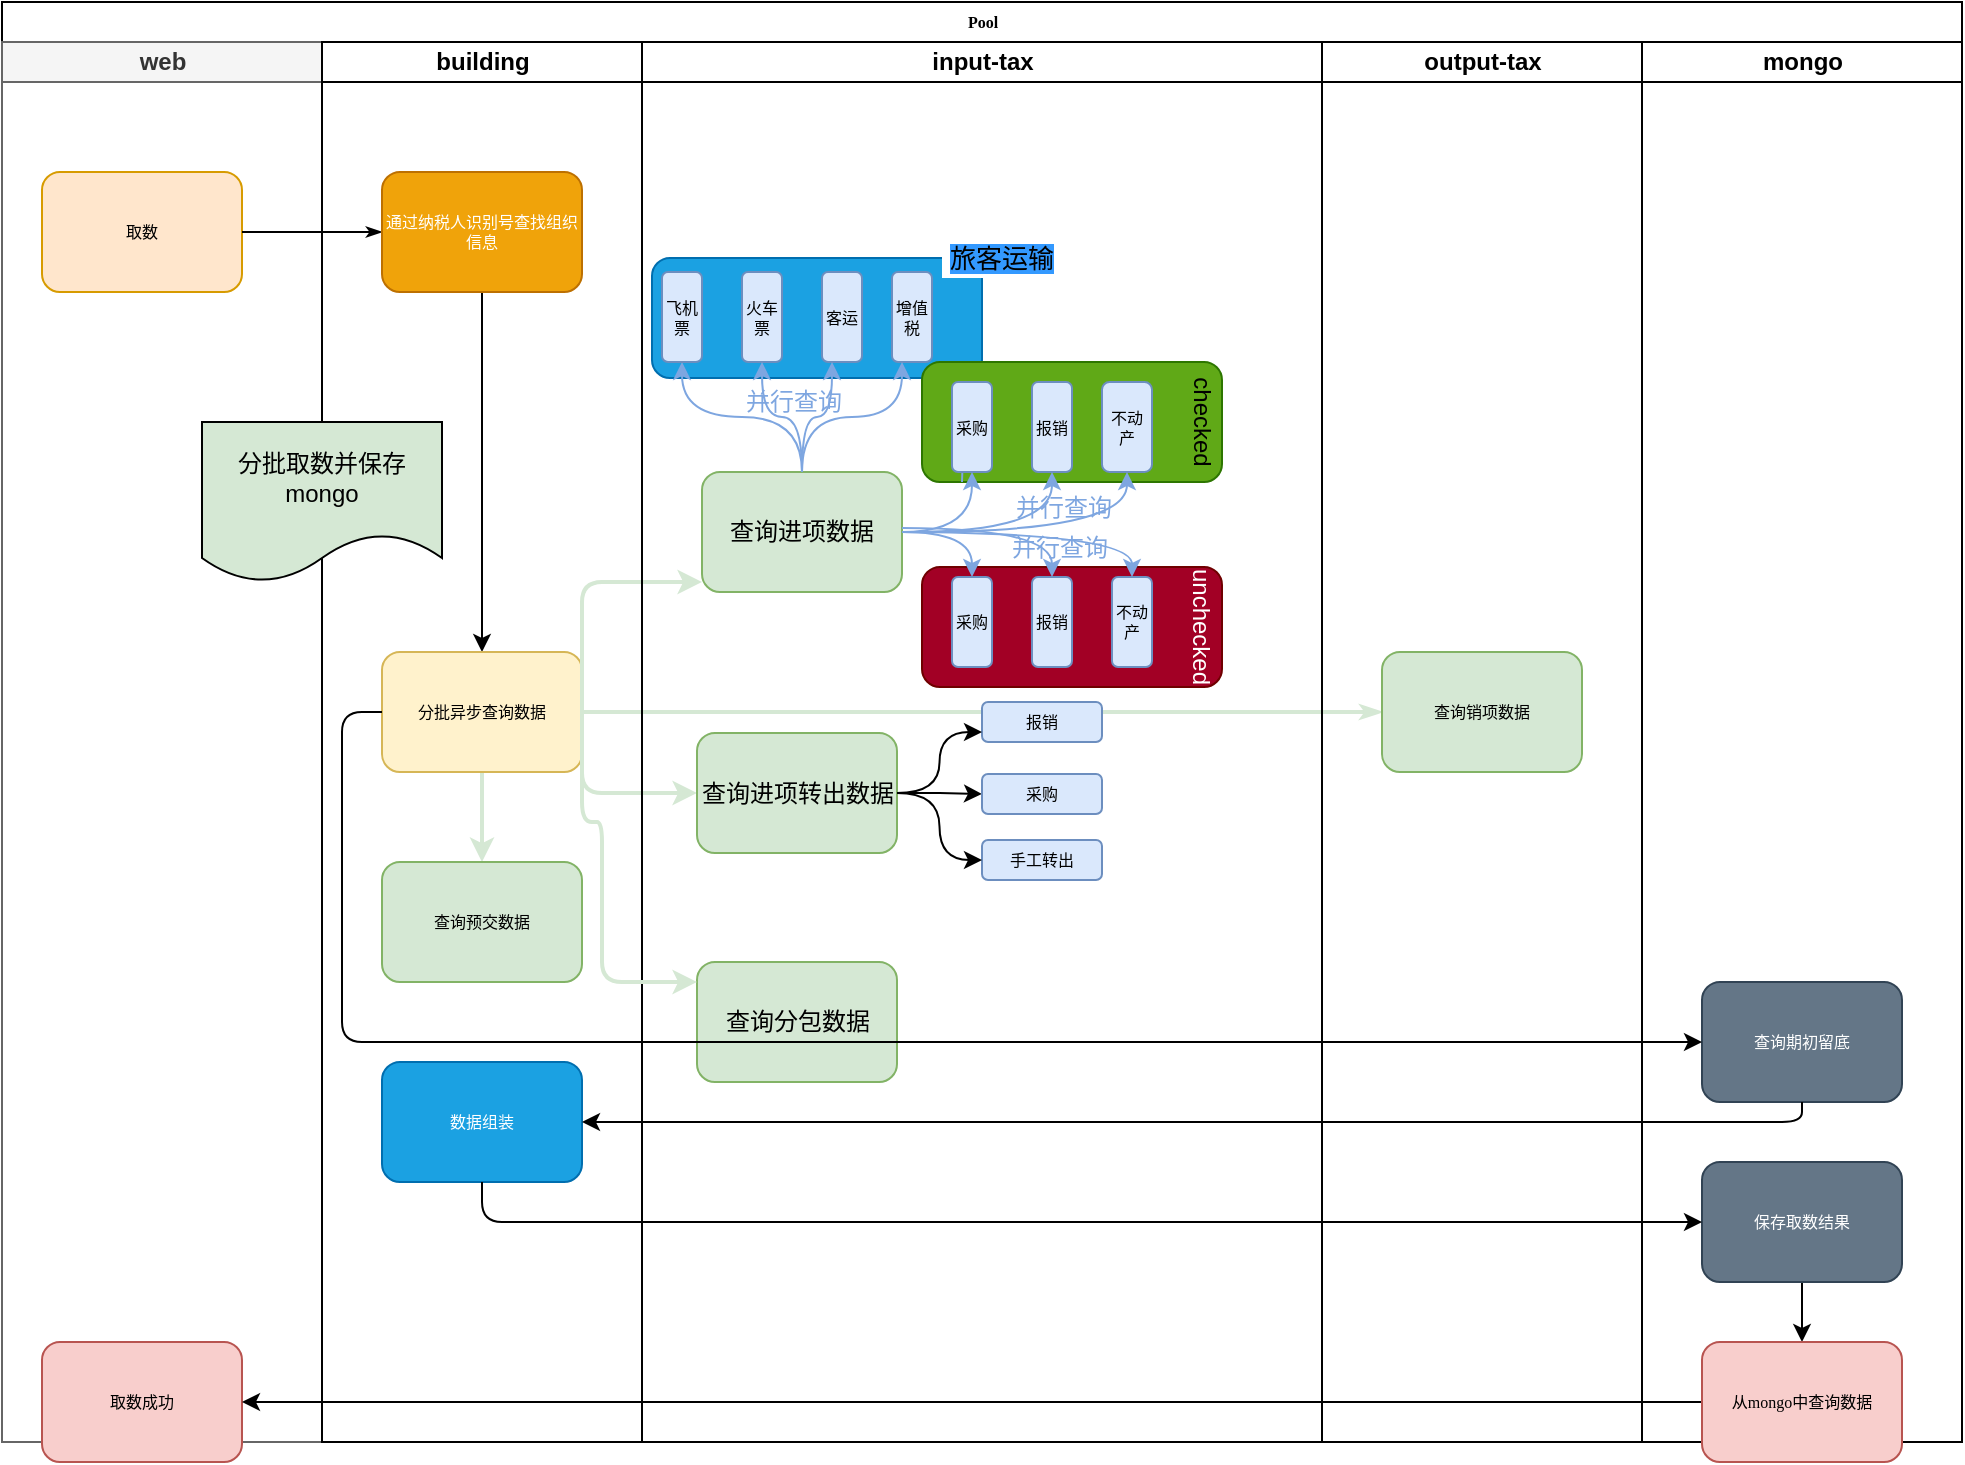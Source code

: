 <mxfile version="12.3.6" type="github" pages="3">
  <diagram name="查询流程" id="74e2e168-ea6b-b213-b513-2b3c1d86103e">
    <mxGraphModel dx="1024" dy="537" grid="1" gridSize="10" guides="1" tooltips="1" connect="1" arrows="1" fold="1" page="1" pageScale="1" pageWidth="1100" pageHeight="850" background="#ffffff" math="1" shadow="0">
      <root>
        <mxCell id="0"/>
        <mxCell id="1" parent="0"/>
        <mxCell id="77e6c97f196da883-1" value="Pool" style="swimlane;html=1;childLayout=stackLayout;startSize=20;rounded=0;shadow=0;labelBackgroundColor=none;strokeWidth=1;fontFamily=Verdana;fontSize=8;align=center;" parent="1" vertex="1">
          <mxGeometry x="70" y="70" width="980" height="720" as="geometry"/>
        </mxCell>
        <mxCell id="77e6c97f196da883-2" value="web" style="swimlane;html=1;startSize=20;fillColor=#f5f5f5;strokeColor=#666666;fontColor=#333333;" parent="77e6c97f196da883-1" vertex="1">
          <mxGeometry y="20" width="160" height="700" as="geometry"/>
        </mxCell>
        <mxCell id="77e6c97f196da883-8" value="取数" style="rounded=1;whiteSpace=wrap;html=1;shadow=0;labelBackgroundColor=none;strokeWidth=1;fontFamily=Verdana;fontSize=8;align=center;fillColor=#ffe6cc;strokeColor=#d79b00;" parent="77e6c97f196da883-2" vertex="1">
          <mxGeometry x="20" y="65" width="100" height="60" as="geometry"/>
        </mxCell>
        <mxCell id="281USdX36rXN7U4N7sBA-3" value="取数成功" style="rounded=1;whiteSpace=wrap;html=1;shadow=0;labelBackgroundColor=none;strokeWidth=1;fontFamily=Verdana;fontSize=8;align=center;fillColor=#f8cecc;strokeColor=#b85450;" parent="77e6c97f196da883-2" vertex="1">
          <mxGeometry x="20" y="650" width="100" height="60" as="geometry"/>
        </mxCell>
        <mxCell id="77e6c97f196da883-26" style="edgeStyle=orthogonalEdgeStyle;rounded=1;html=1;labelBackgroundColor=none;startArrow=none;startFill=0;startSize=5;endArrow=classicThin;endFill=1;endSize=5;jettySize=auto;orthogonalLoop=1;strokeWidth=1;fontFamily=Verdana;fontSize=8" parent="77e6c97f196da883-1" source="77e6c97f196da883-8" target="77e6c97f196da883-11" edge="1">
          <mxGeometry relative="1" as="geometry"/>
        </mxCell>
        <mxCell id="77e6c97f196da883-3" value="building" style="swimlane;html=1;startSize=20;" parent="77e6c97f196da883-1" vertex="1">
          <mxGeometry x="160" y="20" width="160" height="700" as="geometry">
            <mxRectangle x="160" y="20" width="50" height="730" as="alternateBounds"/>
          </mxGeometry>
        </mxCell>
        <mxCell id="nILxPzaiPiFsQDtniwY4-3" value="" style="edgeStyle=orthogonalEdgeStyle;rounded=0;orthogonalLoop=1;jettySize=auto;html=1;" parent="77e6c97f196da883-3" source="77e6c97f196da883-11" target="nILxPzaiPiFsQDtniwY4-2" edge="1">
          <mxGeometry relative="1" as="geometry"/>
        </mxCell>
        <mxCell id="77e6c97f196da883-11" value="通过纳税人识别号查找组织信息" style="rounded=1;whiteSpace=wrap;html=1;shadow=0;labelBackgroundColor=none;strokeWidth=1;fontFamily=Verdana;fontSize=8;align=center;fillColor=#f0a30a;strokeColor=#BD7000;fontColor=#ffffff;" parent="77e6c97f196da883-3" vertex="1">
          <mxGeometry x="30" y="65" width="100" height="60" as="geometry"/>
        </mxCell>
        <mxCell id="nILxPzaiPiFsQDtniwY4-11" value="" style="edgeStyle=orthogonalEdgeStyle;orthogonalLoop=1;jettySize=auto;html=1;curved=1;strokeColor=#D5E8D4;strokeWidth=2;" parent="77e6c97f196da883-3" source="nILxPzaiPiFsQDtniwY4-2" target="nILxPzaiPiFsQDtniwY4-10" edge="1">
          <mxGeometry relative="1" as="geometry"/>
        </mxCell>
        <mxCell id="nILxPzaiPiFsQDtniwY4-2" value="分批异步查询数据" style="rounded=1;whiteSpace=wrap;html=1;shadow=0;labelBackgroundColor=none;strokeWidth=1;fontFamily=Verdana;fontSize=8;align=center;fillColor=#fff2cc;strokeColor=#d6b656;" parent="77e6c97f196da883-3" vertex="1">
          <mxGeometry x="30" y="305" width="100" height="60" as="geometry"/>
        </mxCell>
        <mxCell id="nILxPzaiPiFsQDtniwY4-10" value="查询预交数据" style="rounded=1;whiteSpace=wrap;html=1;shadow=0;labelBackgroundColor=none;strokeWidth=1;fontFamily=Verdana;fontSize=8;align=center;fillColor=#d5e8d4;strokeColor=#82b366;" parent="77e6c97f196da883-3" vertex="1">
          <mxGeometry x="30" y="410" width="100" height="60" as="geometry"/>
        </mxCell>
        <mxCell id="nILxPzaiPiFsQDtniwY4-52" value="数据组装" style="rounded=1;whiteSpace=wrap;html=1;shadow=0;labelBackgroundColor=none;strokeWidth=1;fontFamily=Verdana;fontSize=8;align=center;fillColor=#1ba1e2;strokeColor=#006EAF;fontColor=#ffffff;" parent="77e6c97f196da883-3" vertex="1">
          <mxGeometry x="30" y="510" width="100" height="60" as="geometry"/>
        </mxCell>
        <mxCell id="nILxPzaiPiFsQDtniwY4-66" value="分批取数并保存mongo" style="shape=document;whiteSpace=wrap;html=1;boundedLbl=1;fillColor=#D5E8D4;" parent="77e6c97f196da883-3" vertex="1">
          <mxGeometry x="-60" y="190" width="120" height="80" as="geometry"/>
        </mxCell>
        <mxCell id="nILxPzaiPiFsQDtniwY4-9" value="" style="edgeStyle=orthogonalEdgeStyle;orthogonalLoop=1;jettySize=auto;html=1;exitX=1;exitY=0.5;exitDx=0;exitDy=0;strokeColor=#D5E8D4;strokeWidth=2;rounded=1;" parent="77e6c97f196da883-1" source="nILxPzaiPiFsQDtniwY4-2" target="nILxPzaiPiFsQDtniwY4-8" edge="1">
          <mxGeometry relative="1" as="geometry">
            <Array as="points">
              <mxPoint x="290" y="290"/>
            </Array>
          </mxGeometry>
        </mxCell>
        <mxCell id="nILxPzaiPiFsQDtniwY4-50" value="" style="edgeStyle=orthogonalEdgeStyle;orthogonalLoop=1;jettySize=auto;html=1;entryX=0;entryY=0.5;entryDx=0;entryDy=0;exitX=1;exitY=0.5;exitDx=0;exitDy=0;strokeColor=#D5E8D4;strokeWidth=2;rounded=1;" parent="77e6c97f196da883-1" source="nILxPzaiPiFsQDtniwY4-2" target="nILxPzaiPiFsQDtniwY4-49" edge="1">
          <mxGeometry relative="1" as="geometry">
            <mxPoint x="290" y="320" as="sourcePoint"/>
            <mxPoint x="360" y="265" as="targetPoint"/>
            <Array as="points">
              <mxPoint x="290" y="396"/>
            </Array>
          </mxGeometry>
        </mxCell>
        <mxCell id="77e6c97f196da883-33" style="edgeStyle=orthogonalEdgeStyle;html=1;labelBackgroundColor=none;startArrow=none;startFill=0;startSize=5;endArrow=classicThin;endFill=1;endSize=5;jettySize=auto;orthogonalLoop=1;strokeWidth=2;fontFamily=Verdana;fontSize=8;exitX=1;exitY=0.5;exitDx=0;exitDy=0;curved=1;strokeColor=#D5E8D4;" parent="77e6c97f196da883-1" source="nILxPzaiPiFsQDtniwY4-2" target="77e6c97f196da883-15" edge="1">
          <mxGeometry relative="1" as="geometry">
            <mxPoint x="440" y="290" as="sourcePoint"/>
            <Array as="points">
              <mxPoint x="410" y="355"/>
              <mxPoint x="410" y="355"/>
            </Array>
          </mxGeometry>
        </mxCell>
        <mxCell id="77e6c97f196da883-4" value="input-tax" style="swimlane;html=1;startSize=20;fillColor=#FFFFFF;strokeColor=#000000;" parent="77e6c97f196da883-1" vertex="1">
          <mxGeometry x="320" y="20" width="340" height="700" as="geometry"/>
        </mxCell>
        <mxCell id="tmZRQzkdnRljVJp-DkMv-51" value="" style="rounded=1;whiteSpace=wrap;html=1;fontColor=#ffffff;fillColor=#1ba1e2;strokeColor=#006EAF;" parent="77e6c97f196da883-4" vertex="1">
          <mxGeometry x="5" y="108" width="165" height="60" as="geometry"/>
        </mxCell>
        <mxCell id="tmZRQzkdnRljVJp-DkMv-11" value="" style="rounded=1;whiteSpace=wrap;html=1;fillColor=#60a917;strokeColor=#2D7600;fontColor=#ffffff;" parent="77e6c97f196da883-4" vertex="1">
          <mxGeometry x="140" y="160" width="150" height="60" as="geometry"/>
        </mxCell>
        <mxCell id="nILxPzaiPiFsQDtniwY4-13" value="" style="edgeStyle=orthogonalEdgeStyle;orthogonalLoop=1;jettySize=auto;html=1;shadow=0;comic=0;strokeColor=#7EA6E0;curved=1;" parent="77e6c97f196da883-4" source="nILxPzaiPiFsQDtniwY4-8" target="nILxPzaiPiFsQDtniwY4-12" edge="1">
          <mxGeometry relative="1" as="geometry"/>
        </mxCell>
        <mxCell id="nILxPzaiPiFsQDtniwY4-8" value="&lt;font style=&quot;font-size: 12px&quot;&gt;查询进项数据&lt;/font&gt;" style="rounded=1;whiteSpace=wrap;html=1;shadow=0;labelBackgroundColor=none;strokeWidth=1;fontFamily=Verdana;fontSize=8;align=center;fillColor=#d5e8d4;strokeColor=#82b366;" parent="77e6c97f196da883-4" vertex="1">
          <mxGeometry x="30" y="215" width="100" height="60" as="geometry"/>
        </mxCell>
        <mxCell id="nILxPzaiPiFsQDtniwY4-12" value="飞机票" style="rounded=1;whiteSpace=wrap;html=1;shadow=0;labelBackgroundColor=none;strokeWidth=1;fontFamily=Verdana;fontSize=8;align=center;fillColor=#dae8fc;strokeColor=#6c8ebf;direction=east;" parent="77e6c97f196da883-4" vertex="1">
          <mxGeometry x="10" y="115" width="20" height="45" as="geometry"/>
        </mxCell>
        <mxCell id="nILxPzaiPiFsQDtniwY4-36" value="火车票" style="rounded=1;whiteSpace=wrap;html=1;shadow=0;labelBackgroundColor=none;strokeWidth=1;fontFamily=Verdana;fontSize=8;align=center;fillColor=#dae8fc;strokeColor=#6c8ebf;direction=east;" parent="77e6c97f196da883-4" vertex="1">
          <mxGeometry x="50" y="115" width="20" height="45" as="geometry"/>
        </mxCell>
        <mxCell id="nILxPzaiPiFsQDtniwY4-38" value="客运" style="rounded=1;whiteSpace=wrap;html=1;shadow=0;labelBackgroundColor=none;strokeWidth=1;fontFamily=Verdana;fontSize=8;align=center;fillColor=#dae8fc;strokeColor=#6c8ebf;direction=east;" parent="77e6c97f196da883-4" vertex="1">
          <mxGeometry x="90" y="115" width="20" height="45" as="geometry"/>
        </mxCell>
        <mxCell id="nILxPzaiPiFsQDtniwY4-41" value="增值税" style="rounded=1;whiteSpace=wrap;html=1;shadow=0;labelBackgroundColor=none;strokeWidth=1;fontFamily=Verdana;fontSize=8;align=center;fillColor=#dae8fc;strokeColor=#6c8ebf;direction=east;" parent="77e6c97f196da883-4" vertex="1">
          <mxGeometry x="125" y="115" width="20" height="45" as="geometry"/>
        </mxCell>
        <mxCell id="nILxPzaiPiFsQDtniwY4-43" value="" style="edgeStyle=orthogonalEdgeStyle;orthogonalLoop=1;jettySize=auto;html=1;shadow=0;comic=0;strokeColor=#7EA6E0;curved=1;exitX=0.5;exitY=0;exitDx=0;exitDy=0;entryX=0.25;entryY=1;entryDx=0;entryDy=0;" parent="77e6c97f196da883-4" source="nILxPzaiPiFsQDtniwY4-8" target="nILxPzaiPiFsQDtniwY4-41" edge="1">
          <mxGeometry relative="1" as="geometry">
            <mxPoint x="90" y="275" as="sourcePoint"/>
            <mxPoint x="140" y="160" as="targetPoint"/>
          </mxGeometry>
        </mxCell>
        <mxCell id="nILxPzaiPiFsQDtniwY4-44" value="" style="edgeStyle=orthogonalEdgeStyle;orthogonalLoop=1;jettySize=auto;html=1;shadow=0;comic=0;strokeColor=#7EA6E0;curved=1;entryX=0.5;entryY=1;entryDx=0;entryDy=0;" parent="77e6c97f196da883-4" source="nILxPzaiPiFsQDtniwY4-8" target="nILxPzaiPiFsQDtniwY4-36" edge="1">
          <mxGeometry relative="1" as="geometry">
            <mxPoint x="90" y="275" as="sourcePoint"/>
            <mxPoint x="30" y="352" as="targetPoint"/>
          </mxGeometry>
        </mxCell>
        <mxCell id="nILxPzaiPiFsQDtniwY4-45" value="" style="edgeStyle=orthogonalEdgeStyle;orthogonalLoop=1;jettySize=auto;html=1;shadow=0;comic=0;strokeColor=#7EA6E0;curved=1;entryX=0.25;entryY=1;entryDx=0;entryDy=0;exitX=0.5;exitY=0;exitDx=0;exitDy=0;" parent="77e6c97f196da883-4" source="nILxPzaiPiFsQDtniwY4-8" target="nILxPzaiPiFsQDtniwY4-38" edge="1">
          <mxGeometry relative="1" as="geometry">
            <mxPoint x="80" y="350" as="sourcePoint"/>
            <mxPoint x="40" y="362" as="targetPoint"/>
          </mxGeometry>
        </mxCell>
        <mxCell id="nILxPzaiPiFsQDtniwY4-46" value="&lt;font color=&quot;#7ea6e0&quot;&gt;并行查询&lt;/font&gt;" style="text;html=1;resizable=0;points=[];autosize=1;align=left;verticalAlign=top;spacingTop=-4;" parent="77e6c97f196da883-4" vertex="1">
          <mxGeometry x="50" y="170" width="60" height="20" as="geometry"/>
        </mxCell>
        <mxCell id="tmZRQzkdnRljVJp-DkMv-39" value="" style="edgeStyle=orthogonalEdgeStyle;rounded=0;orthogonalLoop=1;jettySize=auto;html=1;fontColor=#FFFFFF;" parent="77e6c97f196da883-4" source="nILxPzaiPiFsQDtniwY4-49" target="tmZRQzkdnRljVJp-DkMv-37" edge="1">
          <mxGeometry relative="1" as="geometry"/>
        </mxCell>
        <mxCell id="nILxPzaiPiFsQDtniwY4-49" value="&lt;font style=&quot;font-size: 12px&quot;&gt;查询进项转出数据&lt;/font&gt;" style="rounded=1;whiteSpace=wrap;html=1;shadow=0;labelBackgroundColor=none;strokeWidth=1;fontFamily=Verdana;fontSize=8;align=center;fillColor=#d5e8d4;strokeColor=#82b366;" parent="77e6c97f196da883-4" vertex="1">
          <mxGeometry x="27.5" y="345.5" width="100" height="60" as="geometry"/>
        </mxCell>
        <mxCell id="tmZRQzkdnRljVJp-DkMv-1" value="" style="edgeStyle=orthogonalEdgeStyle;orthogonalLoop=1;jettySize=auto;html=1;shadow=0;comic=0;strokeColor=#7EA6E0;curved=1;" parent="77e6c97f196da883-4" target="tmZRQzkdnRljVJp-DkMv-2" edge="1">
          <mxGeometry relative="1" as="geometry">
            <mxPoint x="160" y="220" as="sourcePoint"/>
          </mxGeometry>
        </mxCell>
        <mxCell id="tmZRQzkdnRljVJp-DkMv-2" value="采购" style="rounded=1;whiteSpace=wrap;html=1;shadow=0;labelBackgroundColor=none;strokeWidth=1;fontFamily=Verdana;fontSize=8;align=center;fillColor=#dae8fc;strokeColor=#6c8ebf;direction=east;" parent="77e6c97f196da883-4" vertex="1">
          <mxGeometry x="155" y="170" width="20" height="45" as="geometry"/>
        </mxCell>
        <mxCell id="tmZRQzkdnRljVJp-DkMv-3" value="报销" style="rounded=1;whiteSpace=wrap;html=1;shadow=0;labelBackgroundColor=none;strokeWidth=1;fontFamily=Verdana;fontSize=8;align=center;fillColor=#dae8fc;strokeColor=#6c8ebf;direction=east;" parent="77e6c97f196da883-4" vertex="1">
          <mxGeometry x="195" y="170" width="20" height="45" as="geometry"/>
        </mxCell>
        <mxCell id="tmZRQzkdnRljVJp-DkMv-4" value="不动产" style="rounded=1;whiteSpace=wrap;html=1;shadow=0;labelBackgroundColor=none;strokeWidth=1;fontFamily=Verdana;fontSize=8;align=center;fillColor=#dae8fc;strokeColor=#6c8ebf;direction=east;" parent="77e6c97f196da883-4" vertex="1">
          <mxGeometry x="230" y="170" width="25" height="45" as="geometry"/>
        </mxCell>
        <mxCell id="tmZRQzkdnRljVJp-DkMv-7" value="" style="edgeStyle=orthogonalEdgeStyle;orthogonalLoop=1;jettySize=auto;html=1;shadow=0;comic=0;strokeColor=#7EA6E0;curved=1;entryX=0.5;entryY=1;entryDx=0;entryDy=0;" parent="77e6c97f196da883-4" target="tmZRQzkdnRljVJp-DkMv-3" edge="1">
          <mxGeometry relative="1" as="geometry">
            <mxPoint x="130" y="245" as="sourcePoint"/>
            <mxPoint x="-195" y="292" as="targetPoint"/>
          </mxGeometry>
        </mxCell>
        <mxCell id="tmZRQzkdnRljVJp-DkMv-8" value="" style="edgeStyle=orthogonalEdgeStyle;orthogonalLoop=1;jettySize=auto;html=1;shadow=0;comic=0;strokeColor=#7EA6E0;curved=1;entryX=0.5;entryY=1;entryDx=0;entryDy=0;" parent="77e6c97f196da883-4" target="tmZRQzkdnRljVJp-DkMv-4" edge="1">
          <mxGeometry relative="1" as="geometry">
            <mxPoint x="131" y="245" as="sourcePoint"/>
            <mxPoint x="-185" y="302" as="targetPoint"/>
          </mxGeometry>
        </mxCell>
        <mxCell id="tmZRQzkdnRljVJp-DkMv-9" value="&lt;font color=&quot;#7ea6e0&quot;&gt;并行查询&lt;/font&gt;" style="text;html=1;resizable=0;points=[];autosize=1;align=left;verticalAlign=top;spacingTop=-4;" parent="77e6c97f196da883-4" vertex="1">
          <mxGeometry x="185" y="222.5" width="60" height="20" as="geometry"/>
        </mxCell>
        <mxCell id="tmZRQzkdnRljVJp-DkMv-12" value="checked" style="text;html=1;strokeColor=none;fillColor=none;align=center;verticalAlign=middle;whiteSpace=wrap;rounded=0;direction=north;rotation=90;" parent="77e6c97f196da883-4" vertex="1">
          <mxGeometry x="270" y="185" width="20" height="10" as="geometry"/>
        </mxCell>
        <mxCell id="tmZRQzkdnRljVJp-DkMv-23" value="" style="rounded=1;whiteSpace=wrap;html=1;fillColor=#a20025;strokeColor=#6F0000;fontColor=#ffffff;" parent="77e6c97f196da883-4" vertex="1">
          <mxGeometry x="140" y="262.5" width="150" height="60" as="geometry"/>
        </mxCell>
        <mxCell id="tmZRQzkdnRljVJp-DkMv-24" value="" style="edgeStyle=orthogonalEdgeStyle;orthogonalLoop=1;jettySize=auto;html=1;shadow=0;comic=0;strokeColor=#7EA6E0;curved=1;entryX=0.5;entryY=0;entryDx=0;entryDy=0;exitX=1;exitY=0.5;exitDx=0;exitDy=0;" parent="77e6c97f196da883-4" source="nILxPzaiPiFsQDtniwY4-8" target="tmZRQzkdnRljVJp-DkMv-25" edge="1">
          <mxGeometry relative="1" as="geometry">
            <mxPoint x="160" y="220" as="sourcePoint"/>
          </mxGeometry>
        </mxCell>
        <mxCell id="tmZRQzkdnRljVJp-DkMv-25" value="采购" style="rounded=1;whiteSpace=wrap;html=1;shadow=0;labelBackgroundColor=none;strokeWidth=1;fontFamily=Verdana;fontSize=8;align=center;fillColor=#dae8fc;strokeColor=#6c8ebf;direction=east;" parent="77e6c97f196da883-4" vertex="1">
          <mxGeometry x="155" y="267.5" width="20" height="45" as="geometry"/>
        </mxCell>
        <mxCell id="tmZRQzkdnRljVJp-DkMv-26" value="报销" style="rounded=1;whiteSpace=wrap;html=1;shadow=0;labelBackgroundColor=none;strokeWidth=1;fontFamily=Verdana;fontSize=8;align=center;fillColor=#dae8fc;strokeColor=#6c8ebf;direction=east;" parent="77e6c97f196da883-4" vertex="1">
          <mxGeometry x="195" y="267.5" width="20" height="45" as="geometry"/>
        </mxCell>
        <mxCell id="tmZRQzkdnRljVJp-DkMv-27" value="不动产" style="rounded=1;whiteSpace=wrap;html=1;shadow=0;labelBackgroundColor=none;strokeWidth=1;fontFamily=Verdana;fontSize=8;align=center;fillColor=#dae8fc;strokeColor=#6c8ebf;direction=east;" parent="77e6c97f196da883-4" vertex="1">
          <mxGeometry x="235" y="267.5" width="20" height="45" as="geometry"/>
        </mxCell>
        <mxCell id="tmZRQzkdnRljVJp-DkMv-28" value="" style="edgeStyle=orthogonalEdgeStyle;orthogonalLoop=1;jettySize=auto;html=1;shadow=0;comic=0;strokeColor=#7EA6E0;curved=1;entryX=0.5;entryY=0;entryDx=0;entryDy=0;" parent="77e6c97f196da883-4" target="tmZRQzkdnRljVJp-DkMv-26" edge="1">
          <mxGeometry relative="1" as="geometry">
            <mxPoint x="130" y="243" as="sourcePoint"/>
            <mxPoint x="-605" y="364.5" as="targetPoint"/>
            <Array as="points">
              <mxPoint x="205" y="242.5"/>
            </Array>
          </mxGeometry>
        </mxCell>
        <mxCell id="tmZRQzkdnRljVJp-DkMv-29" value="" style="edgeStyle=orthogonalEdgeStyle;orthogonalLoop=1;jettySize=auto;html=1;shadow=0;comic=0;strokeColor=#7EA6E0;curved=1;entryX=0.5;entryY=0;entryDx=0;entryDy=0;" parent="77e6c97f196da883-4" target="tmZRQzkdnRljVJp-DkMv-27" edge="1">
          <mxGeometry relative="1" as="geometry">
            <mxPoint x="130" y="245" as="sourcePoint"/>
            <mxPoint x="-560" y="352" as="targetPoint"/>
          </mxGeometry>
        </mxCell>
        <mxCell id="tmZRQzkdnRljVJp-DkMv-30" value="&lt;font color=&quot;#7ea6e0&quot;&gt;并行查询&lt;/font&gt;" style="text;html=1;resizable=0;points=[];autosize=1;align=left;verticalAlign=top;spacingTop=-4;direction=south;" parent="77e6c97f196da883-4" vertex="1">
          <mxGeometry x="182.5" y="242.5" width="20" height="60" as="geometry"/>
        </mxCell>
        <mxCell id="tmZRQzkdnRljVJp-DkMv-31" value="unchecked" style="text;html=1;strokeColor=none;fillColor=none;align=center;verticalAlign=middle;whiteSpace=wrap;rounded=0;direction=north;rotation=90;fontColor=#FFFFFF;" parent="77e6c97f196da883-4" vertex="1">
          <mxGeometry x="270" y="287.5" width="20" height="10" as="geometry"/>
        </mxCell>
        <mxCell id="tmZRQzkdnRljVJp-DkMv-36" value="手工转出" style="rounded=1;whiteSpace=wrap;html=1;shadow=0;labelBackgroundColor=none;strokeWidth=1;fontFamily=Verdana;fontSize=8;align=center;fillColor=#dae8fc;strokeColor=#6c8ebf;direction=south;" parent="77e6c97f196da883-4" vertex="1">
          <mxGeometry x="170" y="399" width="60" height="20" as="geometry"/>
        </mxCell>
        <mxCell id="tmZRQzkdnRljVJp-DkMv-37" value="采购" style="rounded=1;whiteSpace=wrap;html=1;shadow=0;labelBackgroundColor=none;strokeWidth=1;fontFamily=Verdana;fontSize=8;align=center;fillColor=#dae8fc;strokeColor=#6c8ebf;direction=south;" parent="77e6c97f196da883-4" vertex="1">
          <mxGeometry x="170" y="366" width="60" height="20" as="geometry"/>
        </mxCell>
        <mxCell id="tmZRQzkdnRljVJp-DkMv-38" value="报销" style="rounded=1;whiteSpace=wrap;html=1;shadow=0;labelBackgroundColor=none;strokeWidth=1;fontFamily=Verdana;fontSize=8;align=center;fillColor=#dae8fc;strokeColor=#6c8ebf;direction=south;" parent="77e6c97f196da883-4" vertex="1">
          <mxGeometry x="170" y="330" width="60" height="20" as="geometry"/>
        </mxCell>
        <mxCell id="tmZRQzkdnRljVJp-DkMv-40" value="" style="edgeStyle=orthogonalEdgeStyle;orthogonalLoop=1;jettySize=auto;html=1;fontColor=#FFFFFF;exitX=1;exitY=0.5;exitDx=0;exitDy=0;entryX=0.5;entryY=1;entryDx=0;entryDy=0;curved=1;" parent="77e6c97f196da883-4" source="nILxPzaiPiFsQDtniwY4-49" target="tmZRQzkdnRljVJp-DkMv-36" edge="1">
          <mxGeometry relative="1" as="geometry">
            <mxPoint x="137.5" y="385.5" as="sourcePoint"/>
            <mxPoint x="180" y="385.5" as="targetPoint"/>
          </mxGeometry>
        </mxCell>
        <mxCell id="tmZRQzkdnRljVJp-DkMv-41" value="" style="edgeStyle=orthogonalEdgeStyle;orthogonalLoop=1;jettySize=auto;html=1;fontColor=#FFFFFF;exitX=1;exitY=0.5;exitDx=0;exitDy=0;entryX=0.75;entryY=1;entryDx=0;entryDy=0;curved=1;" parent="77e6c97f196da883-4" source="nILxPzaiPiFsQDtniwY4-49" target="tmZRQzkdnRljVJp-DkMv-38" edge="1">
          <mxGeometry relative="1" as="geometry">
            <mxPoint x="137.5" y="385.5" as="sourcePoint"/>
            <mxPoint x="180" y="385.5" as="targetPoint"/>
          </mxGeometry>
        </mxCell>
        <mxCell id="tmZRQzkdnRljVJp-DkMv-42" value="&lt;font style=&quot;font-size: 12px&quot;&gt;查询分包数据&lt;/font&gt;" style="rounded=1;whiteSpace=wrap;html=1;shadow=0;labelBackgroundColor=none;strokeWidth=1;fontFamily=Verdana;fontSize=8;align=center;fillColor=#d5e8d4;strokeColor=#82b366;" parent="77e6c97f196da883-4" vertex="1">
          <mxGeometry x="27.5" y="460" width="100" height="60" as="geometry"/>
        </mxCell>
        <mxCell id="tmZRQzkdnRljVJp-DkMv-48" value="" style="edgeStyle=orthogonalEdgeStyle;orthogonalLoop=1;jettySize=auto;html=1;shadow=0;comic=0;strokeColor=#7EA6E0;curved=1;entryX=0.5;entryY=1;entryDx=0;entryDy=0;exitX=1;exitY=0.5;exitDx=0;exitDy=0;" parent="77e6c97f196da883-4" source="nILxPzaiPiFsQDtniwY4-8" target="tmZRQzkdnRljVJp-DkMv-2" edge="1">
          <mxGeometry relative="1" as="geometry">
            <mxPoint x="140" y="255" as="sourcePoint"/>
            <mxPoint x="175" y="278" as="targetPoint"/>
          </mxGeometry>
        </mxCell>
        <mxCell id="tmZRQzkdnRljVJp-DkMv-52" value="旅客运输" style="text;html=1;strokeColor=none;fillColor=#ffffff;align=center;verticalAlign=middle;whiteSpace=wrap;rounded=0;fontColor=#000000;labelBackgroundColor=#3399FF;fontSize=13;" parent="77e6c97f196da883-4" vertex="1">
          <mxGeometry x="150" y="98" width="60" height="20" as="geometry"/>
        </mxCell>
        <mxCell id="77e6c97f196da883-5" value="output-tax" style="swimlane;html=1;startSize=20;" parent="77e6c97f196da883-1" vertex="1">
          <mxGeometry x="660" y="20" width="160" height="700" as="geometry"/>
        </mxCell>
        <mxCell id="77e6c97f196da883-15" value="查询销项数据" style="rounded=1;whiteSpace=wrap;html=1;shadow=0;labelBackgroundColor=none;strokeWidth=1;fontFamily=Verdana;fontSize=8;align=center;fillColor=#d5e8d4;strokeColor=#82b366;" parent="77e6c97f196da883-5" vertex="1">
          <mxGeometry x="30" y="305" width="100" height="60" as="geometry"/>
        </mxCell>
        <mxCell id="281USdX36rXN7U4N7sBA-5" value="" style="edgeStyle=orthogonalEdgeStyle;rounded=1;comic=0;orthogonalLoop=1;jettySize=auto;html=1;shadow=0;strokeColor=#000000;strokeWidth=1;exitX=0;exitY=0.5;exitDx=0;exitDy=0;" parent="77e6c97f196da883-1" source="281USdX36rXN7U4N7sBA-1" edge="1">
          <mxGeometry relative="1" as="geometry">
            <mxPoint x="670" y="700" as="sourcePoint"/>
            <mxPoint x="120" y="700" as="targetPoint"/>
            <Array as="points"/>
          </mxGeometry>
        </mxCell>
        <mxCell id="nILxPzaiPiFsQDtniwY4-58" value="mongo" style="swimlane;html=1;startSize=20;" parent="77e6c97f196da883-1" vertex="1">
          <mxGeometry x="820" y="20" width="160" height="700" as="geometry"/>
        </mxCell>
        <mxCell id="nILxPzaiPiFsQDtniwY4-59" value="查询期初留底" style="rounded=1;whiteSpace=wrap;html=1;shadow=0;labelBackgroundColor=none;strokeWidth=1;fontFamily=Verdana;fontSize=8;align=center;fillColor=#647687;strokeColor=#314354;fontColor=#ffffff;" parent="nILxPzaiPiFsQDtniwY4-58" vertex="1">
          <mxGeometry x="30" y="470" width="100" height="60" as="geometry"/>
        </mxCell>
        <mxCell id="281USdX36rXN7U4N7sBA-6" value="" style="edgeStyle=orthogonalEdgeStyle;rounded=1;comic=0;orthogonalLoop=1;jettySize=auto;html=1;shadow=0;strokeColor=#000000;strokeWidth=1;" parent="nILxPzaiPiFsQDtniwY4-58" source="nILxPzaiPiFsQDtniwY4-62" target="281USdX36rXN7U4N7sBA-1" edge="1">
          <mxGeometry relative="1" as="geometry"/>
        </mxCell>
        <mxCell id="nILxPzaiPiFsQDtniwY4-62" value="保存取数结果" style="rounded=1;whiteSpace=wrap;html=1;shadow=0;labelBackgroundColor=none;strokeWidth=1;fontFamily=Verdana;fontSize=8;align=center;fillColor=#647687;strokeColor=#314354;fontColor=#ffffff;" parent="nILxPzaiPiFsQDtniwY4-58" vertex="1">
          <mxGeometry x="30" y="560" width="100" height="60" as="geometry"/>
        </mxCell>
        <mxCell id="281USdX36rXN7U4N7sBA-1" value="从mongo中查询数据" style="rounded=1;whiteSpace=wrap;html=1;shadow=0;labelBackgroundColor=none;strokeWidth=1;fontFamily=Verdana;fontSize=8;align=center;fillColor=#f8cecc;strokeColor=#b85450;" parent="nILxPzaiPiFsQDtniwY4-58" vertex="1">
          <mxGeometry x="30" y="650" width="100" height="60" as="geometry"/>
        </mxCell>
        <mxCell id="nILxPzaiPiFsQDtniwY4-53" value="" style="endArrow=classic;html=1;shadow=0;strokeColor=#000000;strokeWidth=1;exitX=0;exitY=0.5;exitDx=0;exitDy=0;" parent="77e6c97f196da883-1" source="nILxPzaiPiFsQDtniwY4-2" target="nILxPzaiPiFsQDtniwY4-59" edge="1">
          <mxGeometry width="50" height="50" relative="1" as="geometry">
            <mxPoint y="810" as="sourcePoint"/>
            <mxPoint x="50" y="760" as="targetPoint"/>
            <Array as="points">
              <mxPoint x="170" y="355"/>
              <mxPoint x="170" y="520"/>
            </Array>
          </mxGeometry>
        </mxCell>
        <mxCell id="nILxPzaiPiFsQDtniwY4-61" value="" style="endArrow=classic;html=1;shadow=0;strokeColor=#000000;strokeWidth=1;exitX=0.5;exitY=1;exitDx=0;exitDy=0;" parent="77e6c97f196da883-1" source="nILxPzaiPiFsQDtniwY4-59" target="nILxPzaiPiFsQDtniwY4-52" edge="1">
          <mxGeometry width="50" height="50" relative="1" as="geometry">
            <mxPoint y="820" as="sourcePoint"/>
            <mxPoint x="50" y="770" as="targetPoint"/>
            <Array as="points">
              <mxPoint x="900" y="560"/>
              <mxPoint x="720" y="560"/>
            </Array>
          </mxGeometry>
        </mxCell>
        <mxCell id="nILxPzaiPiFsQDtniwY4-63" value="" style="endArrow=classic;html=1;shadow=0;strokeColor=#000000;strokeWidth=1;exitX=0.5;exitY=1;exitDx=0;exitDy=0;entryX=0;entryY=0.5;entryDx=0;entryDy=0;" parent="77e6c97f196da883-1" source="nILxPzaiPiFsQDtniwY4-52" target="nILxPzaiPiFsQDtniwY4-62" edge="1">
          <mxGeometry width="50" height="50" relative="1" as="geometry">
            <mxPoint y="820" as="sourcePoint"/>
            <mxPoint x="50" y="770" as="targetPoint"/>
            <Array as="points">
              <mxPoint x="240" y="610"/>
            </Array>
          </mxGeometry>
        </mxCell>
        <mxCell id="tmZRQzkdnRljVJp-DkMv-43" value="" style="edgeStyle=orthogonalEdgeStyle;orthogonalLoop=1;jettySize=auto;html=1;strokeColor=#D5E8D4;strokeWidth=2;rounded=1;" parent="1" target="tmZRQzkdnRljVJp-DkMv-42" edge="1">
          <mxGeometry relative="1" as="geometry">
            <mxPoint x="360" y="410" as="sourcePoint"/>
            <mxPoint x="425" y="480" as="targetPoint"/>
            <Array as="points">
              <mxPoint x="360" y="480"/>
              <mxPoint x="370" y="480"/>
              <mxPoint x="370" y="560"/>
            </Array>
          </mxGeometry>
        </mxCell>
      </root>
    </mxGraphModel>
  </diagram>
  <diagram id="aLz9t7hI91clbu961kwW" name="数据库设计">
    <mxGraphModel dx="1024" dy="537" grid="1" gridSize="10" guides="1" tooltips="1" connect="1" arrows="1" fold="1" page="1" pageScale="1" pageWidth="827" pageHeight="1169" math="0" shadow="0">
      <root>
        <mxCell id="0enxSSoV0ED_GwGs6hd7-0"/>
        <mxCell id="0enxSSoV0ED_GwGs6hd7-1" parent="0enxSSoV0ED_GwGs6hd7-0"/>
        <mxCell id="0enxSSoV0ED_GwGs6hd7-2" value="`vat_fetch_record`" style="swimlane;fontStyle=0;childLayout=stackLayout;horizontal=1;startSize=26;fillColor=#e0e0e0;horizontalStack=0;resizeParent=1;resizeLast=0;collapsible=1;marginBottom=0;swimlaneFillColor=#ffffff;align=center;" parent="0enxSSoV0ED_GwGs6hd7-1" vertex="1">
          <mxGeometry x="40" y="40" width="360" height="156" as="geometry"/>
        </mxCell>
        <mxCell id="0enxSSoV0ED_GwGs6hd7-3" value="`corpid`  varchar(64) NOT NULL COMMENT &#39;公司id&#39; " style="shape=partialRectangle;top=0;left=0;right=0;bottom=0;align=left;verticalAlign=top;spacingTop=-2;fillColor=none;spacingLeft=34;spacingRight=4;overflow=hidden;rotatable=0;points=[[0,0.5],[1,0.5]];portConstraint=eastwest;dropTarget=0;" parent="0enxSSoV0ED_GwGs6hd7-2" vertex="1">
          <mxGeometry y="26" width="360" height="26" as="geometry"/>
        </mxCell>
        <mxCell id="0enxSSoV0ED_GwGs6hd7-4" value="" style="shape=partialRectangle;top=0;left=0;bottom=0;fillColor=none;align=left;verticalAlign=middle;spacingLeft=4;spacingRight=4;overflow=hidden;rotatable=0;points=[];portConstraint=eastwest;part=1;" parent="0enxSSoV0ED_GwGs6hd7-3" vertex="1" connectable="0">
          <mxGeometry width="30" height="26" as="geometry"/>
        </mxCell>
        <mxCell id="0enxSSoV0ED_GwGs6hd7-5" value="`nsrsbh`  varchar(20) NOT NULL COMMENT &#39;纳税人识别号&#39; " style="shape=partialRectangle;top=0;left=0;right=0;bottom=0;align=left;verticalAlign=top;spacingTop=-2;fillColor=none;spacingLeft=34;spacingRight=4;overflow=hidden;rotatable=0;points=[[0,0.5],[1,0.5]];portConstraint=eastwest;dropTarget=0;" parent="0enxSSoV0ED_GwGs6hd7-2" vertex="1">
          <mxGeometry y="52" width="360" height="26" as="geometry"/>
        </mxCell>
        <mxCell id="0enxSSoV0ED_GwGs6hd7-6" value="" style="shape=partialRectangle;top=0;left=0;bottom=0;fillColor=none;align=left;verticalAlign=middle;spacingLeft=4;spacingRight=4;overflow=hidden;rotatable=0;points=[];portConstraint=eastwest;part=1;" parent="0enxSSoV0ED_GwGs6hd7-5" vertex="1" connectable="0">
          <mxGeometry width="30" height="26" as="geometry"/>
        </mxCell>
        <mxCell id="0enxSSoV0ED_GwGs6hd7-7" value="`period`  varchar(8) NOT NULL DEFAULT  COMMENT &#39;取数期间&#39; " style="shape=partialRectangle;top=0;left=0;right=0;bottom=0;align=left;verticalAlign=top;spacingTop=-2;fillColor=none;spacingLeft=34;spacingRight=4;overflow=hidden;rotatable=0;points=[[0,0.5],[1,0.5]];portConstraint=eastwest;dropTarget=0;" parent="0enxSSoV0ED_GwGs6hd7-2" vertex="1">
          <mxGeometry y="78" width="360" height="26" as="geometry"/>
        </mxCell>
        <mxCell id="0enxSSoV0ED_GwGs6hd7-8" value="" style="shape=partialRectangle;top=0;left=0;bottom=0;fillColor=none;align=left;verticalAlign=middle;spacingLeft=4;spacingRight=4;overflow=hidden;rotatable=0;points=[];portConstraint=eastwest;part=1;" parent="0enxSSoV0ED_GwGs6hd7-7" vertex="1" connectable="0">
          <mxGeometry width="30" height="26" as="geometry"/>
        </mxCell>
        <mxCell id="0enxSSoV0ED_GwGs6hd7-9" value="`createtime`  timestamp NULL DEFAULT CURRENT_TIMESTAMP COMMENT &#39;创建时间&#39; " style="shape=partialRectangle;top=0;left=0;right=0;bottom=0;align=left;verticalAlign=top;spacingTop=-2;fillColor=none;spacingLeft=34;spacingRight=4;overflow=hidden;rotatable=0;points=[[0,0.5],[1,0.5]];portConstraint=eastwest;dropTarget=0;" parent="0enxSSoV0ED_GwGs6hd7-2" vertex="1">
          <mxGeometry y="104" width="360" height="26" as="geometry"/>
        </mxCell>
        <mxCell id="0enxSSoV0ED_GwGs6hd7-10" value="" style="shape=partialRectangle;top=0;left=0;bottom=0;fillColor=none;align=left;verticalAlign=middle;spacingLeft=4;spacingRight=4;overflow=hidden;rotatable=0;points=[];portConstraint=eastwest;part=1;" parent="0enxSSoV0ED_GwGs6hd7-9" vertex="1" connectable="0">
          <mxGeometry width="30" height="26" as="geometry"/>
        </mxCell>
        <mxCell id="0enxSSoV0ED_GwGs6hd7-11" value="`ts`  timestamp NULL DEFAULT CURRENT_TIMESTAMP ON UPDATE CURRENT_TIMESTAMP COMMENT &#39;时间戳&#39; " style="shape=partialRectangle;top=0;left=0;right=0;bottom=0;align=left;verticalAlign=top;spacingTop=-2;fillColor=none;spacingLeft=34;spacingRight=4;overflow=hidden;rotatable=0;points=[[0,0.5],[1,0.5]];portConstraint=eastwest;dropTarget=0;" parent="0enxSSoV0ED_GwGs6hd7-2" vertex="1">
          <mxGeometry y="130" width="360" height="26" as="geometry"/>
        </mxCell>
        <mxCell id="0enxSSoV0ED_GwGs6hd7-12" value="" style="shape=partialRectangle;top=0;left=0;bottom=0;fillColor=none;align=left;verticalAlign=middle;spacingLeft=4;spacingRight=4;overflow=hidden;rotatable=0;points=[];portConstraint=eastwest;part=1;" parent="0enxSSoV0ED_GwGs6hd7-11" vertex="1" connectable="0">
          <mxGeometry width="30" height="26" as="geometry"/>
        </mxCell>
      </root>
    </mxGraphModel>
  </diagram>
  <diagram id="9ZpYsssvBtFKqQijID9G" name="航空发票查验流程">
    <mxGraphModel dx="1024" dy="537" grid="1" gridSize="10" guides="1" tooltips="1" connect="1" arrows="1" fold="1" page="1" pageScale="1" pageWidth="827" pageHeight="1169" math="0" shadow="0">
      <root>
        <mxCell id="9XyBcXt7Rieing-ZD0jq-0"/>
        <mxCell id="9XyBcXt7Rieing-ZD0jq-1" parent="9XyBcXt7Rieing-ZD0jq-0"/>
        <mxCell id="-AbTVjBHq_8s1QNGTWfm-33" value="" style="edgeStyle=orthogonalEdgeStyle;rounded=0;orthogonalLoop=1;jettySize=auto;html=1;" edge="1" parent="9XyBcXt7Rieing-ZD0jq-1" source="-AbTVjBHq_8s1QNGTWfm-0" target="-AbTVjBHq_8s1QNGTWfm-5">
          <mxGeometry relative="1" as="geometry"/>
        </mxCell>
        <mxCell id="-AbTVjBHq_8s1QNGTWfm-0" value="航空发票查验" style="rounded=0;whiteSpace=wrap;html=1;" vertex="1" parent="9XyBcXt7Rieing-ZD0jq-1">
          <mxGeometry x="171.176" y="100" width="94.118" height="41.739" as="geometry"/>
        </mxCell>
        <mxCell id="-AbTVjBHq_8s1QNGTWfm-34" value="" style="edgeStyle=orthogonalEdgeStyle;rounded=0;orthogonalLoop=1;jettySize=auto;html=1;" edge="1" parent="9XyBcXt7Rieing-ZD0jq-1" source="-AbTVjBHq_8s1QNGTWfm-5" target="-AbTVjBHq_8s1QNGTWfm-6">
          <mxGeometry relative="1" as="geometry"/>
        </mxCell>
        <mxCell id="-AbTVjBHq_8s1QNGTWfm-5" value="参数校验" style="rhombus;whiteSpace=wrap;html=1;" vertex="1" parent="9XyBcXt7Rieing-ZD0jq-1">
          <mxGeometry x="168.5" y="183.5" width="99" height="56" as="geometry"/>
        </mxCell>
        <mxCell id="-AbTVjBHq_8s1QNGTWfm-6" value="获取配置信息" style="rounded=0;whiteSpace=wrap;html=1;fillColor=#fff2cc;strokeColor=#d6b656;" vertex="1" parent="9XyBcXt7Rieing-ZD0jq-1">
          <mxGeometry x="171.176" y="280.87" width="94.118" height="41.739" as="geometry"/>
        </mxCell>
        <mxCell id="-AbTVjBHq_8s1QNGTWfm-36" value="" style="edgeStyle=orthogonalEdgeStyle;rounded=0;orthogonalLoop=1;jettySize=auto;html=1;" edge="1" parent="9XyBcXt7Rieing-ZD0jq-1" source="-AbTVjBHq_8s1QNGTWfm-10" target="-AbTVjBHq_8s1QNGTWfm-35">
          <mxGeometry relative="1" as="geometry"/>
        </mxCell>
        <mxCell id="-AbTVjBHq_8s1QNGTWfm-10" value="查询缓存" style="rounded=0;whiteSpace=wrap;html=1;fillColor=#dae8fc;strokeColor=#6c8ebf;" vertex="1" parent="9XyBcXt7Rieing-ZD0jq-1">
          <mxGeometry x="380.176" y="197.261" width="94.118" height="41.739" as="geometry"/>
        </mxCell>
        <mxCell id="-AbTVjBHq_8s1QNGTWfm-11" value="" style="edgeStyle=orthogonalEdgeStyle;rounded=0;orthogonalLoop=1;jettySize=auto;html=1;" edge="1" parent="9XyBcXt7Rieing-ZD0jq-1" source="-AbTVjBHq_8s1QNGTWfm-6" target="-AbTVjBHq_8s1QNGTWfm-10">
          <mxGeometry relative="1" as="geometry">
            <Array as="points">
              <mxPoint x="300" y="302"/>
              <mxPoint x="300" y="218"/>
            </Array>
          </mxGeometry>
        </mxCell>
        <mxCell id="-AbTVjBHq_8s1QNGTWfm-7" value="返回" style="ellipse;whiteSpace=wrap;html=1;aspect=fixed;fillColor=#d5e8d4;strokeColor=#82b366;" vertex="1" parent="9XyBcXt7Rieing-ZD0jq-1">
          <mxGeometry x="879.755" y="271.478" width="55.652" height="55.652" as="geometry"/>
        </mxCell>
        <mxCell id="-AbTVjBHq_8s1QNGTWfm-8" value="&lt;br&gt;1.缓存&lt;br&gt;2.易购云接口&lt;br&gt;3.底库" style="shape=document;whiteSpace=wrap;html=1;boundedLbl=1;align=left;fillColor=#fff2cc;strokeColor=#d6b656;" vertex="1" parent="9XyBcXt7Rieing-ZD0jq-1">
          <mxGeometry x="30" y="280.87" width="94.118" height="55.652" as="geometry"/>
        </mxCell>
        <mxCell id="-AbTVjBHq_8s1QNGTWfm-9" value="" style="endArrow=none;dashed=1;html=1;entryX=0;entryY=0.5;entryDx=0;entryDy=0;exitX=1.01;exitY=0.375;exitDx=0;exitDy=0;exitPerimeter=0;" edge="1" parent="9XyBcXt7Rieing-ZD0jq-1" source="-AbTVjBHq_8s1QNGTWfm-8" target="-AbTVjBHq_8s1QNGTWfm-6">
          <mxGeometry width="50" height="50" relative="1" as="geometry">
            <mxPoint x="30" y="385.217" as="sourcePoint"/>
            <mxPoint x="69.216" y="350.435" as="targetPoint"/>
          </mxGeometry>
        </mxCell>
        <mxCell id="-AbTVjBHq_8s1QNGTWfm-21" value="查询第三方接口" style="rounded=0;whiteSpace=wrap;html=1;fillColor=#dae8fc;strokeColor=#6c8ebf;" vertex="1" parent="9XyBcXt7Rieing-ZD0jq-1">
          <mxGeometry x="380.176" y="280.761" width="94.118" height="41.739" as="geometry"/>
        </mxCell>
        <mxCell id="-AbTVjBHq_8s1QNGTWfm-44" value="" style="edgeStyle=orthogonalEdgeStyle;rounded=0;orthogonalLoop=1;jettySize=auto;html=1;" edge="1" parent="9XyBcXt7Rieing-ZD0jq-1" source="-AbTVjBHq_8s1QNGTWfm-32" target="-AbTVjBHq_8s1QNGTWfm-43">
          <mxGeometry relative="1" as="geometry"/>
        </mxCell>
        <mxCell id="-AbTVjBHq_8s1QNGTWfm-32" value="查询底库" style="rounded=0;whiteSpace=wrap;html=1;fillColor=#dae8fc;strokeColor=#6c8ebf;" vertex="1" parent="9XyBcXt7Rieing-ZD0jq-1">
          <mxGeometry x="380.176" y="369.761" width="94.118" height="41.739" as="geometry"/>
        </mxCell>
        <mxCell id="-AbTVjBHq_8s1QNGTWfm-35" value="查验结果" style="rhombus;whiteSpace=wrap;html=1;fillColor=#dae8fc;strokeColor=#6c8ebf;" vertex="1" parent="9XyBcXt7Rieing-ZD0jq-1">
          <mxGeometry x="530" y="198.5" width="99" height="39" as="geometry"/>
        </mxCell>
        <mxCell id="-AbTVjBHq_8s1QNGTWfm-37" value="" style="endArrow=classic;html=1;exitX=0.5;exitY=1;exitDx=0;exitDy=0;entryX=0;entryY=0.5;entryDx=0;entryDy=0;" edge="1" parent="9XyBcXt7Rieing-ZD0jq-1" source="-AbTVjBHq_8s1QNGTWfm-35" target="-AbTVjBHq_8s1QNGTWfm-21">
          <mxGeometry width="50" height="50" relative="1" as="geometry">
            <mxPoint x="130" y="490" as="sourcePoint"/>
            <mxPoint x="340" y="260" as="targetPoint"/>
            <Array as="points">
              <mxPoint x="580" y="260"/>
              <mxPoint x="360" y="260"/>
              <mxPoint x="360" y="302"/>
            </Array>
          </mxGeometry>
        </mxCell>
        <mxCell id="-AbTVjBHq_8s1QNGTWfm-38" value="查验不存在" style="text;html=1;align=center;verticalAlign=middle;resizable=0;points=[];;labelBackgroundColor=#ffffff;" vertex="1" connectable="0" parent="-AbTVjBHq_8s1QNGTWfm-37">
          <mxGeometry x="-0.327" y="-2" relative="1" as="geometry">
            <mxPoint as="offset"/>
          </mxGeometry>
        </mxCell>
        <mxCell id="-AbTVjBHq_8s1QNGTWfm-39" value="" style="edgeStyle=orthogonalEdgeStyle;rounded=0;orthogonalLoop=1;jettySize=auto;html=1;" edge="1" parent="9XyBcXt7Rieing-ZD0jq-1" target="-AbTVjBHq_8s1QNGTWfm-40">
          <mxGeometry relative="1" as="geometry">
            <mxPoint x="474.294" y="300.5" as="sourcePoint"/>
          </mxGeometry>
        </mxCell>
        <mxCell id="-AbTVjBHq_8s1QNGTWfm-48" value="" style="edgeStyle=orthogonalEdgeStyle;rounded=0;orthogonalLoop=1;jettySize=auto;html=1;" edge="1" parent="9XyBcXt7Rieing-ZD0jq-1" source="-AbTVjBHq_8s1QNGTWfm-40">
          <mxGeometry relative="1" as="geometry">
            <mxPoint x="670" y="301" as="targetPoint"/>
          </mxGeometry>
        </mxCell>
        <mxCell id="-AbTVjBHq_8s1QNGTWfm-40" value="查验结果" style="rhombus;whiteSpace=wrap;html=1;fillColor=#dae8fc;strokeColor=#6c8ebf;" vertex="1" parent="9XyBcXt7Rieing-ZD0jq-1">
          <mxGeometry x="530" y="281" width="99" height="39" as="geometry"/>
        </mxCell>
        <mxCell id="-AbTVjBHq_8s1QNGTWfm-41" value="" style="endArrow=classic;html=1;exitX=0.5;exitY=1;exitDx=0;exitDy=0;entryX=0;entryY=0.5;entryDx=0;entryDy=0;" edge="1" parent="9XyBcXt7Rieing-ZD0jq-1" source="-AbTVjBHq_8s1QNGTWfm-40" target="-AbTVjBHq_8s1QNGTWfm-32">
          <mxGeometry width="50" height="50" relative="1" as="geometry">
            <mxPoint x="130" y="572.5" as="sourcePoint"/>
            <mxPoint x="380.176" y="384.13" as="targetPoint"/>
            <Array as="points">
              <mxPoint x="580" y="342.5"/>
              <mxPoint x="360" y="342.5"/>
              <mxPoint x="360" y="391"/>
            </Array>
          </mxGeometry>
        </mxCell>
        <mxCell id="-AbTVjBHq_8s1QNGTWfm-42" value="查验不存在" style="text;html=1;align=center;verticalAlign=middle;resizable=0;points=[];;labelBackgroundColor=#ffffff;" vertex="1" connectable="0" parent="-AbTVjBHq_8s1QNGTWfm-41">
          <mxGeometry x="-0.327" y="-2" relative="1" as="geometry">
            <mxPoint as="offset"/>
          </mxGeometry>
        </mxCell>
        <mxCell id="-AbTVjBHq_8s1QNGTWfm-43" value="查验结果" style="rhombus;whiteSpace=wrap;html=1;fillColor=#dae8fc;strokeColor=#6c8ebf;" vertex="1" parent="9XyBcXt7Rieing-ZD0jq-1">
          <mxGeometry x="530" y="371" width="99" height="39" as="geometry"/>
        </mxCell>
        <mxCell id="-AbTVjBHq_8s1QNGTWfm-45" value="" style="endArrow=classic;html=1;exitX=1;exitY=0.5;exitDx=0;exitDy=0;entryX=0.5;entryY=0;entryDx=0;entryDy=0;" edge="1" parent="9XyBcXt7Rieing-ZD0jq-1" source="-AbTVjBHq_8s1QNGTWfm-35" target="-AbTVjBHq_8s1QNGTWfm-7">
          <mxGeometry width="50" height="50" relative="1" as="geometry">
            <mxPoint x="30" y="480" as="sourcePoint"/>
            <mxPoint x="80" y="430" as="targetPoint"/>
            <Array as="points">
              <mxPoint x="718" y="218"/>
              <mxPoint x="908" y="218"/>
            </Array>
          </mxGeometry>
        </mxCell>
        <mxCell id="-AbTVjBHq_8s1QNGTWfm-46" value="查验成功" style="text;html=1;align=center;verticalAlign=middle;resizable=0;points=[];;labelBackgroundColor=#ffffff;direction=north;rotation=0;" vertex="1" connectable="0" parent="-AbTVjBHq_8s1QNGTWfm-45">
          <mxGeometry x="-0.221" relative="1" as="geometry">
            <mxPoint x="-6" y="-19.5" as="offset"/>
          </mxGeometry>
        </mxCell>
        <mxCell id="-AbTVjBHq_8s1QNGTWfm-56" value="" style="edgeStyle=orthogonalEdgeStyle;rounded=0;orthogonalLoop=1;jettySize=auto;html=1;dashed=1;" edge="1" parent="9XyBcXt7Rieing-ZD0jq-1" source="-AbTVjBHq_8s1QNGTWfm-50" target="-AbTVjBHq_8s1QNGTWfm-55">
          <mxGeometry relative="1" as="geometry"/>
        </mxCell>
        <mxCell id="-AbTVjBHq_8s1QNGTWfm-50" value="保存缓存" style="rounded=0;whiteSpace=wrap;html=1;" vertex="1" parent="9XyBcXt7Rieing-ZD0jq-1">
          <mxGeometry x="670.676" y="278.261" width="94.118" height="41.739" as="geometry"/>
        </mxCell>
        <mxCell id="-AbTVjBHq_8s1QNGTWfm-55" value="保存底库" style="rounded=0;whiteSpace=wrap;html=1;" vertex="1" parent="9XyBcXt7Rieing-ZD0jq-1">
          <mxGeometry x="770.176" y="328" width="94.118" height="41.739" as="geometry"/>
        </mxCell>
        <mxCell id="-AbTVjBHq_8s1QNGTWfm-53" value="" style="endArrow=classic;html=1;exitX=1;exitY=0.5;exitDx=0;exitDy=0;" edge="1" parent="9XyBcXt7Rieing-ZD0jq-1" source="-AbTVjBHq_8s1QNGTWfm-50" target="-AbTVjBHq_8s1QNGTWfm-7">
          <mxGeometry width="50" height="50" relative="1" as="geometry">
            <mxPoint x="770" y="299" as="sourcePoint"/>
            <mxPoint x="80" y="430" as="targetPoint"/>
          </mxGeometry>
        </mxCell>
        <mxCell id="-AbTVjBHq_8s1QNGTWfm-57" value="" style="endArrow=classic;html=1;exitX=1;exitY=0.5;exitDx=0;exitDy=0;entryX=0.5;entryY=1;entryDx=0;entryDy=0;" edge="1" parent="9XyBcXt7Rieing-ZD0jq-1" source="-AbTVjBHq_8s1QNGTWfm-43" target="-AbTVjBHq_8s1QNGTWfm-7">
          <mxGeometry width="50" height="50" relative="1" as="geometry">
            <mxPoint x="30" y="480" as="sourcePoint"/>
            <mxPoint x="80" y="430" as="targetPoint"/>
            <Array as="points">
              <mxPoint x="908" y="390"/>
            </Array>
          </mxGeometry>
        </mxCell>
      </root>
    </mxGraphModel>
  </diagram>
</mxfile>
